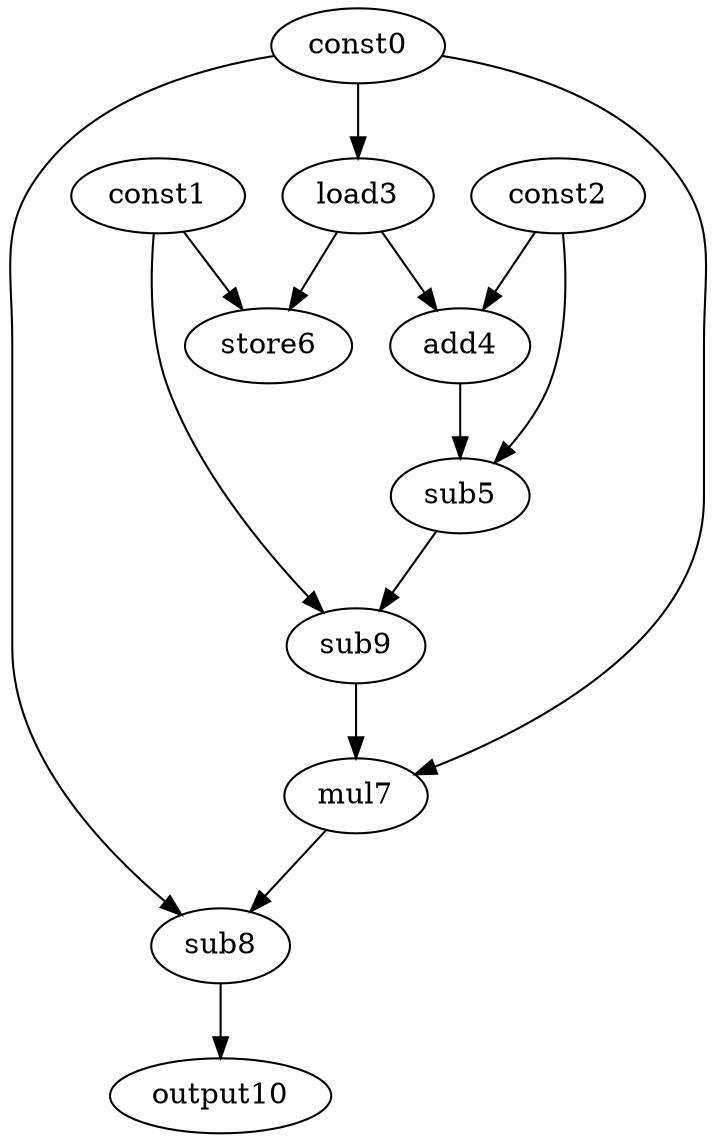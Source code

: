 digraph G { 
const0[opcode=const]; 
const1[opcode=const]; 
const2[opcode=const]; 
load3[opcode=load]; 
add4[opcode=add]; 
sub5[opcode=sub]; 
store6[opcode=store]; 
mul7[opcode=mul]; 
sub8[opcode=sub]; 
sub9[opcode=sub]; 
output10[opcode=output]; 
const0->load3[operand=0];
const2->add4[operand=0];
load3->add4[operand=1];
const1->store6[operand=0];
load3->store6[operand=1];
const2->sub5[operand=0];
add4->sub5[operand=1];
const1->sub9[operand=0];
sub5->sub9[operand=1];
const0->mul7[operand=0];
sub9->mul7[operand=1];
const0->sub8[operand=0];
mul7->sub8[operand=1];
sub8->output10[operand=0];
}
